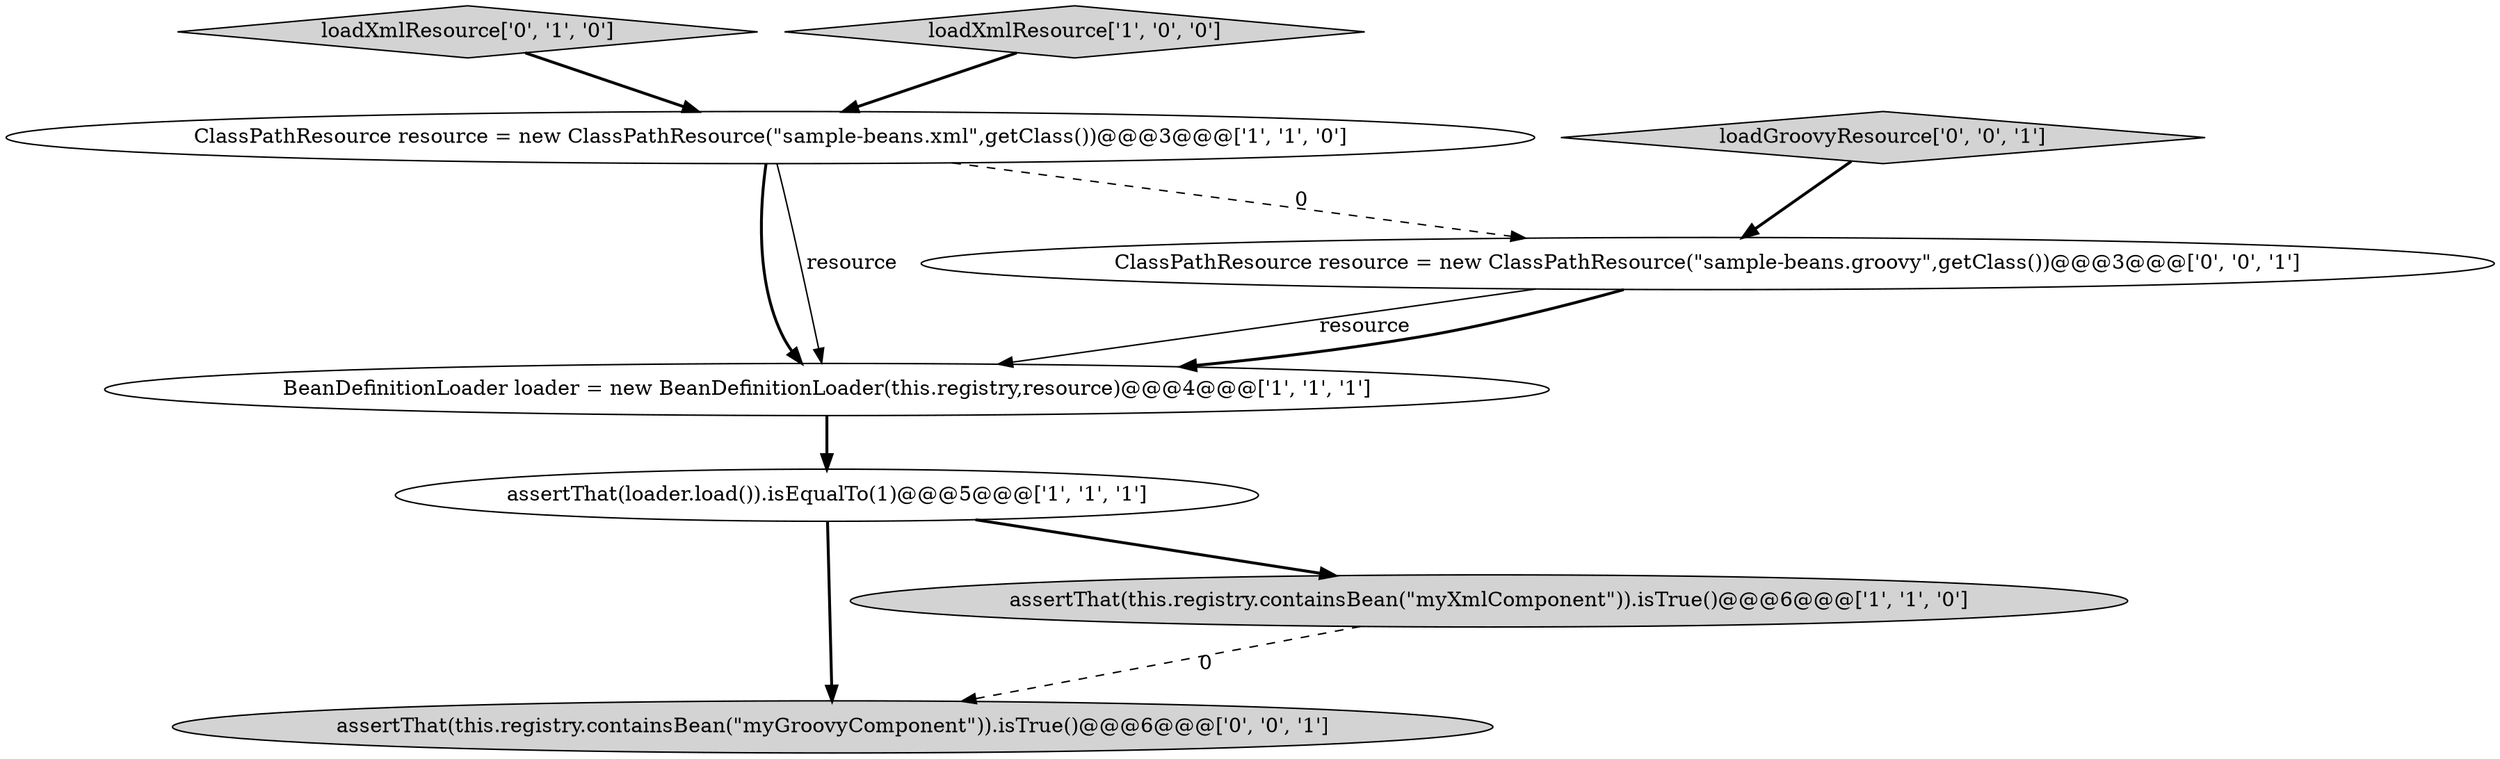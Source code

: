 digraph {
5 [style = filled, label = "loadXmlResource['0', '1', '0']", fillcolor = lightgray, shape = diamond image = "AAA0AAABBB2BBB"];
4 [style = filled, label = "assertThat(loader.load()).isEqualTo(1)@@@5@@@['1', '1', '1']", fillcolor = white, shape = ellipse image = "AAA0AAABBB1BBB"];
8 [style = filled, label = "assertThat(this.registry.containsBean(\"myGroovyComponent\")).isTrue()@@@6@@@['0', '0', '1']", fillcolor = lightgray, shape = ellipse image = "AAA0AAABBB3BBB"];
2 [style = filled, label = "BeanDefinitionLoader loader = new BeanDefinitionLoader(this.registry,resource)@@@4@@@['1', '1', '1']", fillcolor = white, shape = ellipse image = "AAA0AAABBB1BBB"];
0 [style = filled, label = "assertThat(this.registry.containsBean(\"myXmlComponent\")).isTrue()@@@6@@@['1', '1', '0']", fillcolor = lightgray, shape = ellipse image = "AAA0AAABBB1BBB"];
7 [style = filled, label = "ClassPathResource resource = new ClassPathResource(\"sample-beans.groovy\",getClass())@@@3@@@['0', '0', '1']", fillcolor = white, shape = ellipse image = "AAA0AAABBB3BBB"];
1 [style = filled, label = "ClassPathResource resource = new ClassPathResource(\"sample-beans.xml\",getClass())@@@3@@@['1', '1', '0']", fillcolor = white, shape = ellipse image = "AAA0AAABBB1BBB"];
3 [style = filled, label = "loadXmlResource['1', '0', '0']", fillcolor = lightgray, shape = diamond image = "AAA0AAABBB1BBB"];
6 [style = filled, label = "loadGroovyResource['0', '0', '1']", fillcolor = lightgray, shape = diamond image = "AAA0AAABBB3BBB"];
4->8 [style = bold, label=""];
5->1 [style = bold, label=""];
0->8 [style = dashed, label="0"];
1->2 [style = bold, label=""];
7->2 [style = solid, label="resource"];
1->7 [style = dashed, label="0"];
6->7 [style = bold, label=""];
3->1 [style = bold, label=""];
2->4 [style = bold, label=""];
7->2 [style = bold, label=""];
1->2 [style = solid, label="resource"];
4->0 [style = bold, label=""];
}
